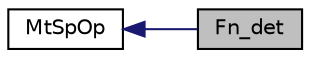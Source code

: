 digraph "Fn_det"
{
  edge [fontname="Helvetica",fontsize="10",labelfontname="Helvetica",labelfontsize="10"];
  node [fontname="Helvetica",fontsize="10",shape=record];
  rankdir=LR;
  Node0 [label="Fn_det",height=0.2,width=0.4,color="black", fillcolor="grey75", style="filled" fontcolor="black"];
  Node1 [label="MtSpOp",height=0.2,width=0.4,color="black", fillcolor="white", style="filled",URL="$group__mt_sp_op.html"];
  Node1->Node0 [shape=plaintext, color="midnightblue", dir="back", style="solid"];
}
